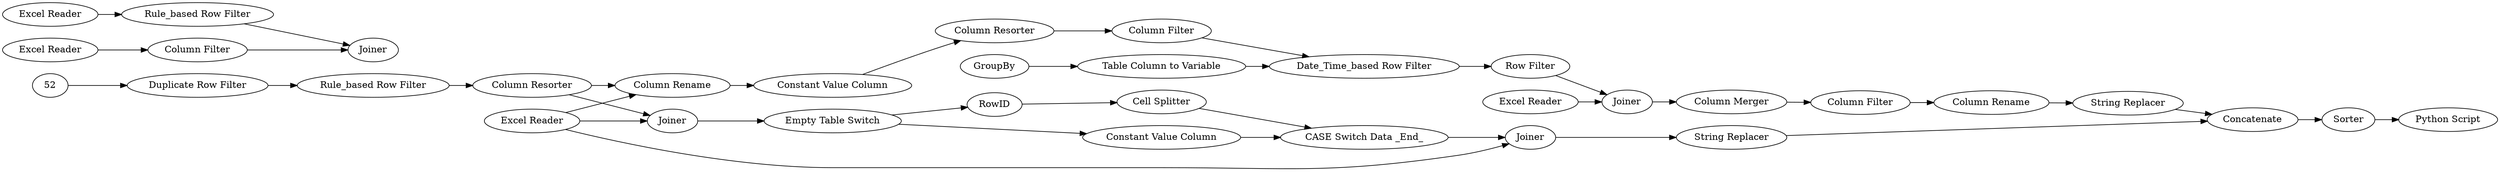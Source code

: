 digraph {
	14 [label="Column Resorter"]
	16 [label=Joiner]
	25 [label=Concatenate]
	26 [label="String Replacer"]
	31 [label="Excel Reader"]
	32 [label=Joiner]
	33 [label="Column Merger"]
	34 [label="Column Filter"]
	38 [label="Duplicate Row Filter"]
	39 [label="Rule_based Row Filter"]
	42 [label="Excel Reader"]
	47 [label=Joiner]
	49 [label="Column Rename"]
	50 [label="String Replacer"]
	45 [label=RowID]
	46 [label="Cell Splitter"]
	1 [label="Excel Reader"]
	9 [label="Excel Reader"]
	10 [label="Column Filter"]
	12 [label="Rule_based Row Filter"]
	13 [label=Joiner]
	53 [label="Python Script"]
	54 [label=Sorter]
	18 [label="Column Rename"]
	19 [label="Constant Value Column"]
	20 [label="Column Resorter"]
	22 [label="Column Filter"]
	55 [label=GroupBy]
	60 [label="Date_Time_based Row Filter"]
	61 [label="Table Column to Variable"]
	62 [label="Row Filter"]
	70 [label="Empty Table Switch"]
	71 [label="CASE Switch Data _End_"]
	72 [label="Constant Value Column"]
	45 -> 46
	1 -> 12
	9 -> 10
	10 -> 13
	12 -> 13
	18 -> 19
	19 -> 20
	20 -> 22
	22 -> 60
	55 -> 61
	60 -> 62
	61 -> 60
	14 -> 16
	14 -> 18
	16 -> 70
	25 -> 54
	26 -> 25
	31 -> 32
	32 -> 33
	33 -> 34
	34 -> 49
	38 -> 39
	39 -> 14
	42 -> 47
	42 -> 18
	42 -> 16
	47 -> 26
	49 -> 50
	50 -> 25
	46 -> 71
	52 -> 38
	54 -> 53
	62 -> 32
	70 -> 72
	70 -> 45
	71 -> 47
	72 -> 71
	rankdir=LR
}
